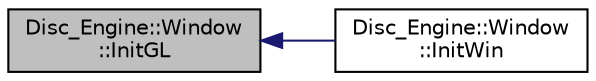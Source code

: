digraph "Disc_Engine::Window::InitGL"
{
  edge [fontname="Helvetica",fontsize="10",labelfontname="Helvetica",labelfontsize="10"];
  node [fontname="Helvetica",fontsize="10",shape=record];
  rankdir="LR";
  Node14 [label="Disc_Engine::Window\l::InitGL",height=0.2,width=0.4,color="black", fillcolor="grey75", style="filled", fontcolor="black"];
  Node14 -> Node15 [dir="back",color="midnightblue",fontsize="10",style="solid",fontname="Helvetica"];
  Node15 [label="Disc_Engine::Window\l::InitWin",height=0.2,width=0.4,color="black", fillcolor="white", style="filled",URL="$class_disc___engine_1_1_window.html#a6f68d816b1c9cafd476f66c6d24a8f39"];
}
